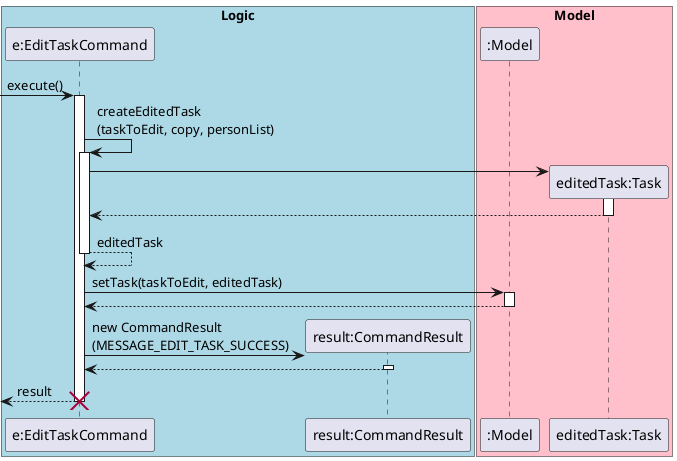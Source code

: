 @startuml
autoactivate on
box "Logic" #LightBlue
participant "e:EditTaskCommand" as e
participant "result:CommandResult" as result
end box
box "Model" #Pink
participant ":Model" as M
participant "editedTask:Task" as t
end box


[-> e : execute()
e -> e :  createEditedTask\n(taskToEdit, copy, personList)
e -> t **
activate t
return
return editedTask

e -> M : setTask(taskToEdit, editedTask)
return

e -> result ** : new CommandResult\n(MESSAGE_EDIT_TASK_SUCCESS)
activate result
return
return result
destroy e
@enduml
